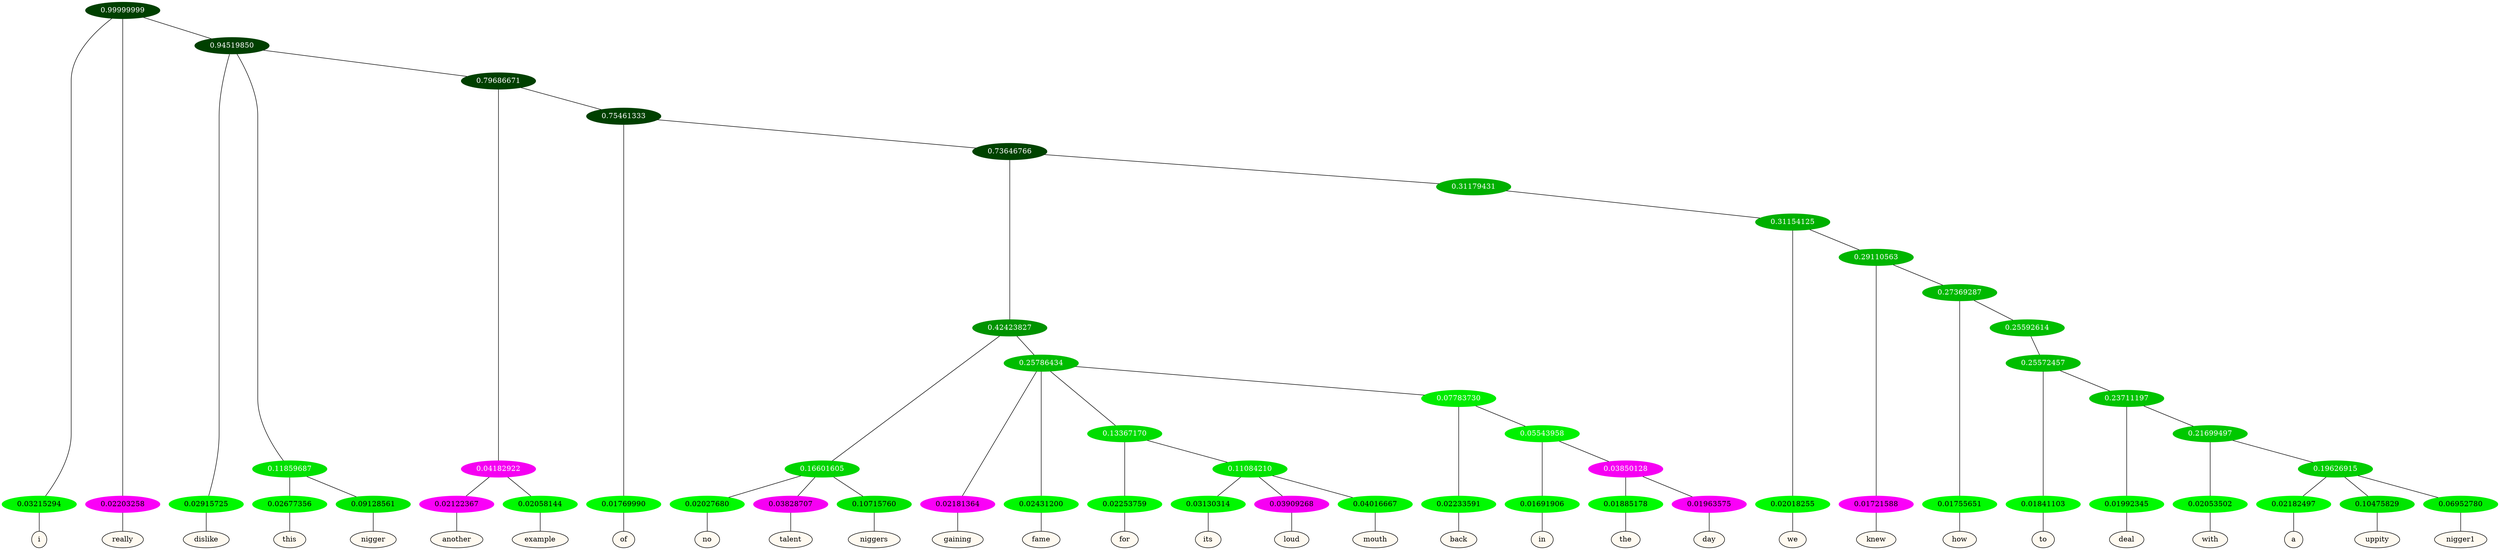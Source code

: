 graph {
	node [format=png height=0.15 nodesep=0.001 ordering=out overlap=prism overlap_scaling=0.01 ranksep=0.001 ratio=0.2 style=filled width=0.15]
	{
		rank=same
		a_w_1 [label=i color=black fillcolor=floralwhite style="filled,solid"]
		a_w_2 [label=really color=black fillcolor=floralwhite style="filled,solid"]
		a_w_4 [label=dislike color=black fillcolor=floralwhite style="filled,solid"]
		a_w_7 [label=this color=black fillcolor=floralwhite style="filled,solid"]
		a_w_8 [label=nigger color=black fillcolor=floralwhite style="filled,solid"]
		a_w_11 [label=another color=black fillcolor=floralwhite style="filled,solid"]
		a_w_12 [label=example color=black fillcolor=floralwhite style="filled,solid"]
		a_w_13 [label=of color=black fillcolor=floralwhite style="filled,solid"]
		a_w_20 [label=no color=black fillcolor=floralwhite style="filled,solid"]
		a_w_21 [label=talent color=black fillcolor=floralwhite style="filled,solid"]
		a_w_22 [label=niggers color=black fillcolor=floralwhite style="filled,solid"]
		a_w_23 [label=gaining color=black fillcolor=floralwhite style="filled,solid"]
		a_w_24 [label=fame color=black fillcolor=floralwhite style="filled,solid"]
		a_w_29 [label=for color=black fillcolor=floralwhite style="filled,solid"]
		a_w_35 [label=its color=black fillcolor=floralwhite style="filled,solid"]
		a_w_36 [label=loud color=black fillcolor=floralwhite style="filled,solid"]
		a_w_37 [label=mouth color=black fillcolor=floralwhite style="filled,solid"]
		a_w_31 [label=back color=black fillcolor=floralwhite style="filled,solid"]
		a_w_38 [label=in color=black fillcolor=floralwhite style="filled,solid"]
		a_w_42 [label=the color=black fillcolor=floralwhite style="filled,solid"]
		a_w_43 [label=day color=black fillcolor=floralwhite style="filled,solid"]
		a_w_27 [label=we color=black fillcolor=floralwhite style="filled,solid"]
		a_w_33 [label=knew color=black fillcolor=floralwhite style="filled,solid"]
		a_w_40 [label=how color=black fillcolor=floralwhite style="filled,solid"]
		a_w_45 [label=to color=black fillcolor=floralwhite style="filled,solid"]
		a_w_47 [label=deal color=black fillcolor=floralwhite style="filled,solid"]
		a_w_49 [label=with color=black fillcolor=floralwhite style="filled,solid"]
		a_w_51 [label=a color=black fillcolor=floralwhite style="filled,solid"]
		a_w_52 [label=uppity color=black fillcolor=floralwhite style="filled,solid"]
		a_w_53 [label=nigger1 color=black fillcolor=floralwhite style="filled,solid"]
	}
	a_n_1 -- a_w_1
	a_n_2 -- a_w_2
	a_n_4 -- a_w_4
	a_n_7 -- a_w_7
	a_n_8 -- a_w_8
	a_n_11 -- a_w_11
	a_n_12 -- a_w_12
	a_n_13 -- a_w_13
	a_n_20 -- a_w_20
	a_n_21 -- a_w_21
	a_n_22 -- a_w_22
	a_n_23 -- a_w_23
	a_n_24 -- a_w_24
	a_n_29 -- a_w_29
	a_n_35 -- a_w_35
	a_n_36 -- a_w_36
	a_n_37 -- a_w_37
	a_n_31 -- a_w_31
	a_n_38 -- a_w_38
	a_n_42 -- a_w_42
	a_n_43 -- a_w_43
	a_n_27 -- a_w_27
	a_n_33 -- a_w_33
	a_n_40 -- a_w_40
	a_n_45 -- a_w_45
	a_n_47 -- a_w_47
	a_n_49 -- a_w_49
	a_n_51 -- a_w_51
	a_n_52 -- a_w_52
	a_n_53 -- a_w_53
	{
		rank=same
		a_n_1 [label=0.03215294 color="0.334 1.000 0.968" fontcolor=black]
		a_n_2 [label=0.02203258 color="0.835 1.000 0.978" fontcolor=black]
		a_n_4 [label=0.02915725 color="0.334 1.000 0.971" fontcolor=black]
		a_n_7 [label=0.02677356 color="0.334 1.000 0.973" fontcolor=black]
		a_n_8 [label=0.09128561 color="0.334 1.000 0.909" fontcolor=black]
		a_n_11 [label=0.02122367 color="0.835 1.000 0.979" fontcolor=black]
		a_n_12 [label=0.02058144 color="0.334 1.000 0.979" fontcolor=black]
		a_n_13 [label=0.01769990 color="0.334 1.000 0.982" fontcolor=black]
		a_n_20 [label=0.02027680 color="0.334 1.000 0.980" fontcolor=black]
		a_n_21 [label=0.03828707 color="0.835 1.000 0.962" fontcolor=black]
		a_n_22 [label=0.10715760 color="0.334 1.000 0.893" fontcolor=black]
		a_n_23 [label=0.02181364 color="0.835 1.000 0.978" fontcolor=black]
		a_n_24 [label=0.02431200 color="0.334 1.000 0.976" fontcolor=black]
		a_n_29 [label=0.02253759 color="0.334 1.000 0.977" fontcolor=black]
		a_n_35 [label=0.03130314 color="0.334 1.000 0.969" fontcolor=black]
		a_n_36 [label=0.03909268 color="0.835 1.000 0.961" fontcolor=black]
		a_n_37 [label=0.04016667 color="0.334 1.000 0.960" fontcolor=black]
		a_n_31 [label=0.02233591 color="0.334 1.000 0.978" fontcolor=black]
		a_n_38 [label=0.01691906 color="0.334 1.000 0.983" fontcolor=black]
		a_n_42 [label=0.01885178 color="0.334 1.000 0.981" fontcolor=black]
		a_n_43 [label=0.01963575 color="0.835 1.000 0.980" fontcolor=black]
		a_n_27 [label=0.02018255 color="0.334 1.000 0.980" fontcolor=black]
		a_n_33 [label=0.01721588 color="0.835 1.000 0.983" fontcolor=black]
		a_n_40 [label=0.01755651 color="0.334 1.000 0.982" fontcolor=black]
		a_n_45 [label=0.01841103 color="0.334 1.000 0.982" fontcolor=black]
		a_n_47 [label=0.01992345 color="0.334 1.000 0.980" fontcolor=black]
		a_n_49 [label=0.02053502 color="0.334 1.000 0.979" fontcolor=black]
		a_n_51 [label=0.02182497 color="0.334 1.000 0.978" fontcolor=black]
		a_n_52 [label=0.10475829 color="0.334 1.000 0.895" fontcolor=black]
		a_n_53 [label=0.06952780 color="0.334 1.000 0.930" fontcolor=black]
	}
	a_n_0 [label=0.99999999 color="0.334 1.000 0.250" fontcolor=grey99]
	a_n_0 -- a_n_1
	a_n_0 -- a_n_2
	a_n_3 [label=0.94519850 color="0.334 1.000 0.250" fontcolor=grey99]
	a_n_0 -- a_n_3
	a_n_3 -- a_n_4
	a_n_5 [label=0.11859687 color="0.334 1.000 0.881" fontcolor=grey99]
	a_n_3 -- a_n_5
	a_n_6 [label=0.79686671 color="0.334 1.000 0.250" fontcolor=grey99]
	a_n_3 -- a_n_6
	a_n_5 -- a_n_7
	a_n_5 -- a_n_8
	a_n_9 [label=0.04182922 color="0.835 1.000 0.958" fontcolor=grey99]
	a_n_6 -- a_n_9
	a_n_10 [label=0.75461333 color="0.334 1.000 0.250" fontcolor=grey99]
	a_n_6 -- a_n_10
	a_n_9 -- a_n_11
	a_n_9 -- a_n_12
	a_n_10 -- a_n_13
	a_n_14 [label=0.73646766 color="0.334 1.000 0.264" fontcolor=grey99]
	a_n_10 -- a_n_14
	a_n_15 [label=0.42423827 color="0.334 1.000 0.576" fontcolor=grey99]
	a_n_14 -- a_n_15
	a_n_16 [label=0.31179431 color="0.334 1.000 0.688" fontcolor=grey99]
	a_n_14 -- a_n_16
	a_n_17 [label=0.16601605 color="0.334 1.000 0.834" fontcolor=grey99]
	a_n_15 -- a_n_17
	a_n_18 [label=0.25786434 color="0.334 1.000 0.742" fontcolor=grey99]
	a_n_15 -- a_n_18
	a_n_19 [label=0.31154125 color="0.334 1.000 0.688" fontcolor=grey99]
	a_n_16 -- a_n_19
	a_n_17 -- a_n_20
	a_n_17 -- a_n_21
	a_n_17 -- a_n_22
	a_n_18 -- a_n_23
	a_n_18 -- a_n_24
	a_n_25 [label=0.13367170 color="0.334 1.000 0.866" fontcolor=grey99]
	a_n_18 -- a_n_25
	a_n_26 [label=0.07783730 color="0.334 1.000 0.922" fontcolor=grey99]
	a_n_18 -- a_n_26
	a_n_19 -- a_n_27
	a_n_28 [label=0.29110563 color="0.334 1.000 0.709" fontcolor=grey99]
	a_n_19 -- a_n_28
	a_n_25 -- a_n_29
	a_n_30 [label=0.11084210 color="0.334 1.000 0.889" fontcolor=grey99]
	a_n_25 -- a_n_30
	a_n_26 -- a_n_31
	a_n_32 [label=0.05543958 color="0.334 1.000 0.945" fontcolor=grey99]
	a_n_26 -- a_n_32
	a_n_28 -- a_n_33
	a_n_34 [label=0.27369287 color="0.334 1.000 0.726" fontcolor=grey99]
	a_n_28 -- a_n_34
	a_n_30 -- a_n_35
	a_n_30 -- a_n_36
	a_n_30 -- a_n_37
	a_n_32 -- a_n_38
	a_n_39 [label=0.03850128 color="0.835 1.000 0.961" fontcolor=grey99]
	a_n_32 -- a_n_39
	a_n_34 -- a_n_40
	a_n_41 [label=0.25592614 color="0.334 1.000 0.744" fontcolor=grey99]
	a_n_34 -- a_n_41
	a_n_39 -- a_n_42
	a_n_39 -- a_n_43
	a_n_44 [label=0.25572457 color="0.334 1.000 0.744" fontcolor=grey99]
	a_n_41 -- a_n_44
	a_n_44 -- a_n_45
	a_n_46 [label=0.23711197 color="0.334 1.000 0.763" fontcolor=grey99]
	a_n_44 -- a_n_46
	a_n_46 -- a_n_47
	a_n_48 [label=0.21699497 color="0.334 1.000 0.783" fontcolor=grey99]
	a_n_46 -- a_n_48
	a_n_48 -- a_n_49
	a_n_50 [label=0.19626915 color="0.334 1.000 0.804" fontcolor=grey99]
	a_n_48 -- a_n_50
	a_n_50 -- a_n_51
	a_n_50 -- a_n_52
	a_n_50 -- a_n_53
}
